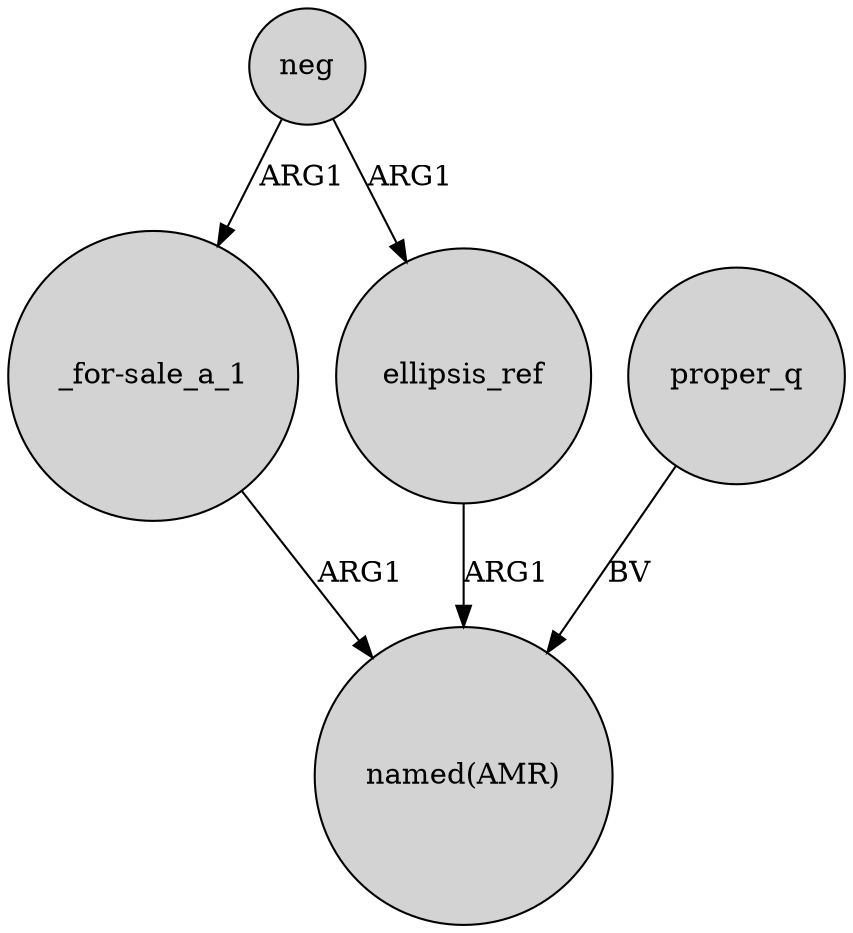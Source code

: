 digraph {
	node [shape=circle style=filled]
	neg -> "_for-sale_a_1" [label=ARG1]
	ellipsis_ref -> "named(AMR)" [label=ARG1]
	"_for-sale_a_1" -> "named(AMR)" [label=ARG1]
	neg -> ellipsis_ref [label=ARG1]
	proper_q -> "named(AMR)" [label=BV]
}
